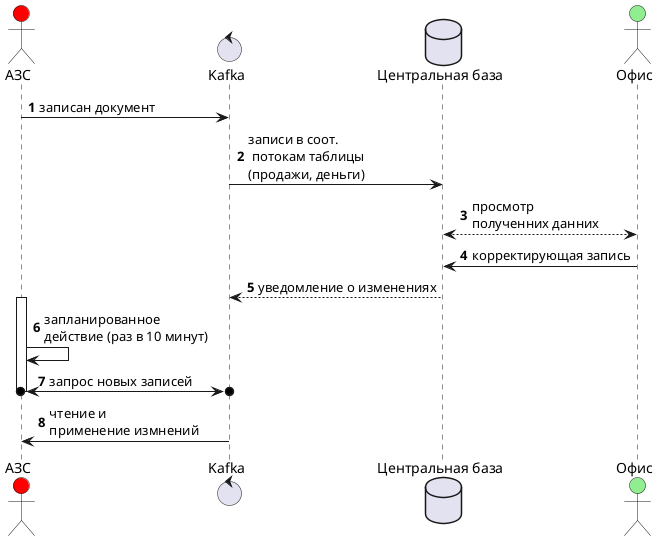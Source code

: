 @startuml

actor "АЗС" as azs #red
control Kafka as esb
database "Центральная база" as cb
actor "Офис" as office #lightgreen
autonumber

azs->esb :записан документ
esb->cb :записи в соот.\n потокам таблицы \n(продажи, деньги)
office<-->cb :просмотр \nполученних данних
office->cb :корректирующая запись
cb--->esb :уведомление о изменениях
activate azs
azs->azs:запланированное \nдействие (раз в 10 минут)
azs o<->o esb : запрос новых записей
deactivate azs
esb->azs:чтение и \nприменение измнений
@enduml